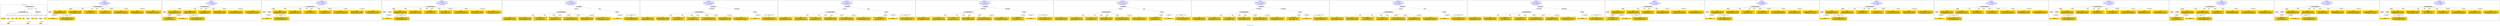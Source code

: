digraph n0 {
fontcolor="blue"
remincross="true"
label="s10-s-18-artworks.json"
subgraph cluster_0 {
label="1-correct model"
n2[style="filled",color="white",fillcolor="lightgray",label="CulturalHeritageObject1"];
n3[shape="plaintext",style="filled",fillcolor="gold",label="dateCreated"];
n4[style="filled",color="white",fillcolor="lightgray",label="Person1"];
n5[shape="plaintext",style="filled",fillcolor="gold",label="values"];
n6[shape="plaintext",style="filled",fillcolor="gold",label="values"];
n7[shape="plaintext",style="filled",fillcolor="gold",label="values"];
n8[shape="plaintext",style="filled",fillcolor="gold",label="values"];
n9[style="filled",color="white",fillcolor="lightgray",label="Concept1"];
n10[shape="plaintext",style="filled",fillcolor="gold",label="values"];
n11[shape="plaintext",style="filled",fillcolor="gold",label="values"];
n12[style="filled",color="white",fillcolor="lightgray",label="Concept2"];
n13[shape="plaintext",style="filled",fillcolor="gold",label="values"];
n14[style="filled",color="white",fillcolor="lightgray",label="EuropeanaAggregation1"];
n15[style="filled",color="white",fillcolor="lightgray",label="WebResource1"];
n16[shape="plaintext",style="filled",fillcolor="gold",label="values"];
n17[shape="plaintext",style="filled",fillcolor="gold",label="values"];
n18[shape="plaintext",style="filled",fillcolor="gold",label="values"];
}
subgraph cluster_1 {
label="candidate 0\nlink coherence:1.0\nnode coherence:1.0\nconfidence:0.44684972103878473\nmapping score:0.6119128699758912\ncost:9.99999\n-precision:0.4-recall:0.25"
n20[style="filled",color="white",fillcolor="lightgray",label="CulturalHeritageObject1"];
n21[style="filled",color="white",fillcolor="lightgray",label="Person1"];
n22[shape="plaintext",style="filled",fillcolor="gold",label="values\n[CulturalHeritageObject,title,0.444]\n[Person,nameOfThePerson,0.284]\n[CulturalHeritageObject,extent,0.219]\n[CulturalHeritageObject,provenance,0.052]"];
n23[shape="plaintext",style="filled",fillcolor="gold",label="values\n[CulturalHeritageObject,title,0.659]\n[CulturalHeritageObject,provenance,0.211]\n[CulturalHeritageObject,created,0.065]\n[Person,nameOfThePerson,0.065]"];
n24[shape="plaintext",style="filled",fillcolor="gold",label="dateCreated\n[CulturalHeritageObject,created,0.739]\n[Person,dateOfDeath,0.143]\n[Person,dateOfBirth,0.106]\n[CulturalHeritageObject,provenance,0.011]"];
n25[shape="plaintext",style="filled",fillcolor="gold",label="values\n[CulturalHeritageObject,medium,0.926]\n[Concept,prefLabel,0.074]\n[CulturalHeritageObject,title,0.0]\n[CulturalHeritageObject,provenance,0.0]"];
n26[shape="plaintext",style="filled",fillcolor="gold",label="values\n[Person,nameOfThePerson,1.0]"];
n27[shape="plaintext",style="filled",fillcolor="gold",label="values\n[CulturalHeritageObject,title,0.697]\n[CulturalHeritageObject,provenance,0.178]\n[Person,countryAssociatedWithThePerson,0.064]\n[Person,nameOfThePerson,0.061]"];
n28[shape="plaintext",style="filled",fillcolor="gold",label="values\n[CulturalHeritageObject,provenance,0.921]\n[CulturalHeritageObject,title,0.049]\n[Person,countryAssociatedWithThePerson,0.021]\n[CulturalHeritageObject,rightsHolder,0.009]"];
n29[shape="plaintext",style="filled",fillcolor="gold",label="values\n[Person,nameOfThePerson,0.571]\n[CulturalHeritageObject,provenance,0.225]\n[CulturalHeritageObject,extent,0.201]\n[CulturalHeritageObject,title,0.004]"];
n30[shape="plaintext",style="filled",fillcolor="gold",label="values\n[Person,nameOfThePerson,0.713]\n[CulturalHeritageObject,accessionNumber,0.181]\n[CulturalHeritageObject,provenance,0.101]\n[CulturalHeritageObject,title,0.006]"];
}
subgraph cluster_2 {
label="candidate 1\nlink coherence:1.0\nnode coherence:1.0\nconfidence:0.4382782574287857\nmapping score:0.6090557154392249\ncost:9.99999\n-precision:0.4-recall:0.25"
n32[style="filled",color="white",fillcolor="lightgray",label="CulturalHeritageObject1"];
n33[style="filled",color="white",fillcolor="lightgray",label="Person1"];
n34[shape="plaintext",style="filled",fillcolor="gold",label="values\n[Person,nameOfThePerson,0.571]\n[CulturalHeritageObject,provenance,0.225]\n[CulturalHeritageObject,extent,0.201]\n[CulturalHeritageObject,title,0.004]"];
n35[shape="plaintext",style="filled",fillcolor="gold",label="values\n[CulturalHeritageObject,title,0.444]\n[Person,nameOfThePerson,0.284]\n[CulturalHeritageObject,extent,0.219]\n[CulturalHeritageObject,provenance,0.052]"];
n36[shape="plaintext",style="filled",fillcolor="gold",label="dateCreated\n[CulturalHeritageObject,created,0.739]\n[Person,dateOfDeath,0.143]\n[Person,dateOfBirth,0.106]\n[CulturalHeritageObject,provenance,0.011]"];
n37[shape="plaintext",style="filled",fillcolor="gold",label="values\n[CulturalHeritageObject,medium,0.926]\n[Concept,prefLabel,0.074]\n[CulturalHeritageObject,title,0.0]\n[CulturalHeritageObject,provenance,0.0]"];
n38[shape="plaintext",style="filled",fillcolor="gold",label="values\n[CulturalHeritageObject,title,0.659]\n[CulturalHeritageObject,provenance,0.211]\n[CulturalHeritageObject,created,0.065]\n[Person,nameOfThePerson,0.065]"];
n39[shape="plaintext",style="filled",fillcolor="gold",label="values\n[Person,nameOfThePerson,1.0]"];
n40[shape="plaintext",style="filled",fillcolor="gold",label="values\n[CulturalHeritageObject,title,0.697]\n[CulturalHeritageObject,provenance,0.178]\n[Person,countryAssociatedWithThePerson,0.064]\n[Person,nameOfThePerson,0.061]"];
n41[shape="plaintext",style="filled",fillcolor="gold",label="values\n[CulturalHeritageObject,provenance,0.921]\n[CulturalHeritageObject,title,0.049]\n[Person,countryAssociatedWithThePerson,0.021]\n[CulturalHeritageObject,rightsHolder,0.009]"];
n42[shape="plaintext",style="filled",fillcolor="gold",label="values\n[Person,nameOfThePerson,0.713]\n[CulturalHeritageObject,accessionNumber,0.181]\n[CulturalHeritageObject,provenance,0.101]\n[CulturalHeritageObject,title,0.006]"];
}
subgraph cluster_3 {
label="candidate 10\nlink coherence:0.9090909090909091\nnode coherence:1.0\nconfidence:0.41937009224330996\nmapping score:0.6027529937107329\ncost:10.99999\n-precision:0.36-recall:0.25"
n44[style="filled",color="white",fillcolor="lightgray",label="CulturalHeritageObject1"];
n45[style="filled",color="white",fillcolor="lightgray",label="Person1"];
n46[style="filled",color="white",fillcolor="lightgray",label="Concept1"];
n47[shape="plaintext",style="filled",fillcolor="gold",label="values\n[Person,nameOfThePerson,0.571]\n[CulturalHeritageObject,provenance,0.225]\n[CulturalHeritageObject,extent,0.201]\n[CulturalHeritageObject,title,0.004]"];
n48[shape="plaintext",style="filled",fillcolor="gold",label="values\n[CulturalHeritageObject,title,0.444]\n[Person,nameOfThePerson,0.284]\n[CulturalHeritageObject,extent,0.219]\n[CulturalHeritageObject,provenance,0.052]"];
n49[shape="plaintext",style="filled",fillcolor="gold",label="dateCreated\n[CulturalHeritageObject,created,0.739]\n[Person,dateOfDeath,0.143]\n[Person,dateOfBirth,0.106]\n[CulturalHeritageObject,provenance,0.011]"];
n50[shape="plaintext",style="filled",fillcolor="gold",label="values\n[CulturalHeritageObject,medium,0.926]\n[Concept,prefLabel,0.074]\n[CulturalHeritageObject,title,0.0]\n[CulturalHeritageObject,provenance,0.0]"];
n51[shape="plaintext",style="filled",fillcolor="gold",label="values\n[Person,nameOfThePerson,1.0]"];
n52[shape="plaintext",style="filled",fillcolor="gold",label="values\n[CulturalHeritageObject,title,0.697]\n[CulturalHeritageObject,provenance,0.178]\n[Person,countryAssociatedWithThePerson,0.064]\n[Person,nameOfThePerson,0.061]"];
n53[shape="plaintext",style="filled",fillcolor="gold",label="values\n[CulturalHeritageObject,provenance,0.921]\n[CulturalHeritageObject,title,0.049]\n[Person,countryAssociatedWithThePerson,0.021]\n[CulturalHeritageObject,rightsHolder,0.009]"];
n54[shape="plaintext",style="filled",fillcolor="gold",label="values\n[CulturalHeritageObject,title,0.659]\n[CulturalHeritageObject,provenance,0.211]\n[CulturalHeritageObject,created,0.065]\n[Person,nameOfThePerson,0.065]"];
n55[shape="plaintext",style="filled",fillcolor="gold",label="values\n[Person,nameOfThePerson,0.713]\n[CulturalHeritageObject,accessionNumber,0.181]\n[CulturalHeritageObject,provenance,0.101]\n[CulturalHeritageObject,title,0.006]"];
}
subgraph cluster_4 {
label="candidate 11\nlink coherence:0.9090909090909091\nnode coherence:1.0\nconfidence:0.37246212904110354\nmapping score:0.5871170059766642\ncost:10.99999\n-precision:0.27-recall:0.19"
n57[style="filled",color="white",fillcolor="lightgray",label="CulturalHeritageObject1"];
n58[style="filled",color="white",fillcolor="lightgray",label="Person1"];
n59[style="filled",color="white",fillcolor="lightgray",label="Concept1"];
n60[shape="plaintext",style="filled",fillcolor="gold",label="values\n[Person,nameOfThePerson,0.571]\n[CulturalHeritageObject,provenance,0.225]\n[CulturalHeritageObject,extent,0.201]\n[CulturalHeritageObject,title,0.004]"];
n61[shape="plaintext",style="filled",fillcolor="gold",label="values\n[CulturalHeritageObject,title,0.444]\n[Person,nameOfThePerson,0.284]\n[CulturalHeritageObject,extent,0.219]\n[CulturalHeritageObject,provenance,0.052]"];
n62[shape="plaintext",style="filled",fillcolor="gold",label="dateCreated\n[CulturalHeritageObject,created,0.739]\n[Person,dateOfDeath,0.143]\n[Person,dateOfBirth,0.106]\n[CulturalHeritageObject,provenance,0.011]"];
n63[shape="plaintext",style="filled",fillcolor="gold",label="values\n[CulturalHeritageObject,medium,0.926]\n[Concept,prefLabel,0.074]\n[CulturalHeritageObject,title,0.0]\n[CulturalHeritageObject,provenance,0.0]"];
n64[shape="plaintext",style="filled",fillcolor="gold",label="values\n[Person,nameOfThePerson,1.0]"];
n65[shape="plaintext",style="filled",fillcolor="gold",label="values\n[CulturalHeritageObject,title,0.697]\n[CulturalHeritageObject,provenance,0.178]\n[Person,countryAssociatedWithThePerson,0.064]\n[Person,nameOfThePerson,0.061]"];
n66[shape="plaintext",style="filled",fillcolor="gold",label="values\n[CulturalHeritageObject,provenance,0.921]\n[CulturalHeritageObject,title,0.049]\n[Person,countryAssociatedWithThePerson,0.021]\n[CulturalHeritageObject,rightsHolder,0.009]"];
n67[shape="plaintext",style="filled",fillcolor="gold",label="values\n[CulturalHeritageObject,title,0.659]\n[CulturalHeritageObject,provenance,0.211]\n[CulturalHeritageObject,created,0.065]\n[Person,nameOfThePerson,0.065]"];
n68[shape="plaintext",style="filled",fillcolor="gold",label="values\n[Person,nameOfThePerson,0.713]\n[CulturalHeritageObject,accessionNumber,0.181]\n[CulturalHeritageObject,provenance,0.101]\n[CulturalHeritageObject,title,0.006]"];
}
subgraph cluster_5 {
label="candidate 12\nlink coherence:0.8181818181818182\nnode coherence:1.0\nconfidence:0.44684972103878473\nmapping score:0.6119128699758912\ncost:209.010002\n-precision:0.27-recall:0.19"
n70[style="filled",color="white",fillcolor="lightgray",label="ProvidedCHO1"];
n71[style="filled",color="white",fillcolor="lightgray",label="CulturalHeritageObject1"];
n72[style="filled",color="white",fillcolor="lightgray",label="Person1"];
n73[shape="plaintext",style="filled",fillcolor="gold",label="values\n[CulturalHeritageObject,title,0.444]\n[Person,nameOfThePerson,0.284]\n[CulturalHeritageObject,extent,0.219]\n[CulturalHeritageObject,provenance,0.052]"];
n74[shape="plaintext",style="filled",fillcolor="gold",label="values\n[CulturalHeritageObject,title,0.659]\n[CulturalHeritageObject,provenance,0.211]\n[CulturalHeritageObject,created,0.065]\n[Person,nameOfThePerson,0.065]"];
n75[shape="plaintext",style="filled",fillcolor="gold",label="dateCreated\n[CulturalHeritageObject,created,0.739]\n[Person,dateOfDeath,0.143]\n[Person,dateOfBirth,0.106]\n[CulturalHeritageObject,provenance,0.011]"];
n76[shape="plaintext",style="filled",fillcolor="gold",label="values\n[CulturalHeritageObject,medium,0.926]\n[Concept,prefLabel,0.074]\n[CulturalHeritageObject,title,0.0]\n[CulturalHeritageObject,provenance,0.0]"];
n77[shape="plaintext",style="filled",fillcolor="gold",label="values\n[Person,nameOfThePerson,1.0]"];
n78[shape="plaintext",style="filled",fillcolor="gold",label="values\n[CulturalHeritageObject,title,0.697]\n[CulturalHeritageObject,provenance,0.178]\n[Person,countryAssociatedWithThePerson,0.064]\n[Person,nameOfThePerson,0.061]"];
n79[shape="plaintext",style="filled",fillcolor="gold",label="values\n[CulturalHeritageObject,provenance,0.921]\n[CulturalHeritageObject,title,0.049]\n[Person,countryAssociatedWithThePerson,0.021]\n[CulturalHeritageObject,rightsHolder,0.009]"];
n80[shape="plaintext",style="filled",fillcolor="gold",label="values\n[Person,nameOfThePerson,0.571]\n[CulturalHeritageObject,provenance,0.225]\n[CulturalHeritageObject,extent,0.201]\n[CulturalHeritageObject,title,0.004]"];
n81[shape="plaintext",style="filled",fillcolor="gold",label="values\n[Person,nameOfThePerson,0.713]\n[CulturalHeritageObject,accessionNumber,0.181]\n[CulturalHeritageObject,provenance,0.101]\n[CulturalHeritageObject,title,0.006]"];
}
subgraph cluster_6 {
label="candidate 13\nlink coherence:0.8181818181818182\nnode coherence:1.0\nconfidence:0.44684972103878473\nmapping score:0.6119128699758912\ncost:209.020004\n-precision:0.27-recall:0.19"
n83[style="filled",color="white",fillcolor="lightgray",label="Organization1"];
n84[style="filled",color="white",fillcolor="lightgray",label="CulturalHeritageObject1"];
n85[style="filled",color="white",fillcolor="lightgray",label="Person1"];
n86[shape="plaintext",style="filled",fillcolor="gold",label="values\n[CulturalHeritageObject,title,0.444]\n[Person,nameOfThePerson,0.284]\n[CulturalHeritageObject,extent,0.219]\n[CulturalHeritageObject,provenance,0.052]"];
n87[shape="plaintext",style="filled",fillcolor="gold",label="values\n[CulturalHeritageObject,title,0.659]\n[CulturalHeritageObject,provenance,0.211]\n[CulturalHeritageObject,created,0.065]\n[Person,nameOfThePerson,0.065]"];
n88[shape="plaintext",style="filled",fillcolor="gold",label="dateCreated\n[CulturalHeritageObject,created,0.739]\n[Person,dateOfDeath,0.143]\n[Person,dateOfBirth,0.106]\n[CulturalHeritageObject,provenance,0.011]"];
n89[shape="plaintext",style="filled",fillcolor="gold",label="values\n[CulturalHeritageObject,medium,0.926]\n[Concept,prefLabel,0.074]\n[CulturalHeritageObject,title,0.0]\n[CulturalHeritageObject,provenance,0.0]"];
n90[shape="plaintext",style="filled",fillcolor="gold",label="values\n[Person,nameOfThePerson,1.0]"];
n91[shape="plaintext",style="filled",fillcolor="gold",label="values\n[CulturalHeritageObject,title,0.697]\n[CulturalHeritageObject,provenance,0.178]\n[Person,countryAssociatedWithThePerson,0.064]\n[Person,nameOfThePerson,0.061]"];
n92[shape="plaintext",style="filled",fillcolor="gold",label="values\n[CulturalHeritageObject,provenance,0.921]\n[CulturalHeritageObject,title,0.049]\n[Person,countryAssociatedWithThePerson,0.021]\n[CulturalHeritageObject,rightsHolder,0.009]"];
n93[shape="plaintext",style="filled",fillcolor="gold",label="values\n[Person,nameOfThePerson,0.571]\n[CulturalHeritageObject,provenance,0.225]\n[CulturalHeritageObject,extent,0.201]\n[CulturalHeritageObject,title,0.004]"];
n94[shape="plaintext",style="filled",fillcolor="gold",label="values\n[Person,nameOfThePerson,0.713]\n[CulturalHeritageObject,accessionNumber,0.181]\n[CulturalHeritageObject,provenance,0.101]\n[CulturalHeritageObject,title,0.006]"];
}
subgraph cluster_7 {
label="candidate 14\nlink coherence:0.8181818181818182\nnode coherence:1.0\nconfidence:0.4382782574287857\nmapping score:0.6090557154392249\ncost:209.010002\n-precision:0.27-recall:0.19"
n96[style="filled",color="white",fillcolor="lightgray",label="ProvidedCHO1"];
n97[style="filled",color="white",fillcolor="lightgray",label="CulturalHeritageObject1"];
n98[style="filled",color="white",fillcolor="lightgray",label="Person1"];
n99[shape="plaintext",style="filled",fillcolor="gold",label="values\n[Person,nameOfThePerson,0.571]\n[CulturalHeritageObject,provenance,0.225]\n[CulturalHeritageObject,extent,0.201]\n[CulturalHeritageObject,title,0.004]"];
n100[shape="plaintext",style="filled",fillcolor="gold",label="values\n[CulturalHeritageObject,title,0.444]\n[Person,nameOfThePerson,0.284]\n[CulturalHeritageObject,extent,0.219]\n[CulturalHeritageObject,provenance,0.052]"];
n101[shape="plaintext",style="filled",fillcolor="gold",label="dateCreated\n[CulturalHeritageObject,created,0.739]\n[Person,dateOfDeath,0.143]\n[Person,dateOfBirth,0.106]\n[CulturalHeritageObject,provenance,0.011]"];
n102[shape="plaintext",style="filled",fillcolor="gold",label="values\n[CulturalHeritageObject,medium,0.926]\n[Concept,prefLabel,0.074]\n[CulturalHeritageObject,title,0.0]\n[CulturalHeritageObject,provenance,0.0]"];
n103[shape="plaintext",style="filled",fillcolor="gold",label="values\n[CulturalHeritageObject,title,0.659]\n[CulturalHeritageObject,provenance,0.211]\n[CulturalHeritageObject,created,0.065]\n[Person,nameOfThePerson,0.065]"];
n104[shape="plaintext",style="filled",fillcolor="gold",label="values\n[Person,nameOfThePerson,1.0]"];
n105[shape="plaintext",style="filled",fillcolor="gold",label="values\n[CulturalHeritageObject,title,0.697]\n[CulturalHeritageObject,provenance,0.178]\n[Person,countryAssociatedWithThePerson,0.064]\n[Person,nameOfThePerson,0.061]"];
n106[shape="plaintext",style="filled",fillcolor="gold",label="values\n[CulturalHeritageObject,provenance,0.921]\n[CulturalHeritageObject,title,0.049]\n[Person,countryAssociatedWithThePerson,0.021]\n[CulturalHeritageObject,rightsHolder,0.009]"];
n107[shape="plaintext",style="filled",fillcolor="gold",label="values\n[Person,nameOfThePerson,0.713]\n[CulturalHeritageObject,accessionNumber,0.181]\n[CulturalHeritageObject,provenance,0.101]\n[CulturalHeritageObject,title,0.006]"];
}
subgraph cluster_8 {
label="candidate 15\nlink coherence:0.8181818181818182\nnode coherence:1.0\nconfidence:0.4382782574287857\nmapping score:0.6090557154392249\ncost:209.020004\n-precision:0.27-recall:0.19"
n109[style="filled",color="white",fillcolor="lightgray",label="Organization1"];
n110[style="filled",color="white",fillcolor="lightgray",label="CulturalHeritageObject1"];
n111[style="filled",color="white",fillcolor="lightgray",label="Person1"];
n112[shape="plaintext",style="filled",fillcolor="gold",label="values\n[Person,nameOfThePerson,0.571]\n[CulturalHeritageObject,provenance,0.225]\n[CulturalHeritageObject,extent,0.201]\n[CulturalHeritageObject,title,0.004]"];
n113[shape="plaintext",style="filled",fillcolor="gold",label="values\n[CulturalHeritageObject,title,0.444]\n[Person,nameOfThePerson,0.284]\n[CulturalHeritageObject,extent,0.219]\n[CulturalHeritageObject,provenance,0.052]"];
n114[shape="plaintext",style="filled",fillcolor="gold",label="dateCreated\n[CulturalHeritageObject,created,0.739]\n[Person,dateOfDeath,0.143]\n[Person,dateOfBirth,0.106]\n[CulturalHeritageObject,provenance,0.011]"];
n115[shape="plaintext",style="filled",fillcolor="gold",label="values\n[CulturalHeritageObject,medium,0.926]\n[Concept,prefLabel,0.074]\n[CulturalHeritageObject,title,0.0]\n[CulturalHeritageObject,provenance,0.0]"];
n116[shape="plaintext",style="filled",fillcolor="gold",label="values\n[CulturalHeritageObject,title,0.659]\n[CulturalHeritageObject,provenance,0.211]\n[CulturalHeritageObject,created,0.065]\n[Person,nameOfThePerson,0.065]"];
n117[shape="plaintext",style="filled",fillcolor="gold",label="values\n[Person,nameOfThePerson,1.0]"];
n118[shape="plaintext",style="filled",fillcolor="gold",label="values\n[CulturalHeritageObject,title,0.697]\n[CulturalHeritageObject,provenance,0.178]\n[Person,countryAssociatedWithThePerson,0.064]\n[Person,nameOfThePerson,0.061]"];
n119[shape="plaintext",style="filled",fillcolor="gold",label="values\n[CulturalHeritageObject,provenance,0.921]\n[CulturalHeritageObject,title,0.049]\n[Person,countryAssociatedWithThePerson,0.021]\n[CulturalHeritageObject,rightsHolder,0.009]"];
n120[shape="plaintext",style="filled",fillcolor="gold",label="values\n[Person,nameOfThePerson,0.713]\n[CulturalHeritageObject,accessionNumber,0.181]\n[CulturalHeritageObject,provenance,0.101]\n[CulturalHeritageObject,title,0.006]"];
}
subgraph cluster_9 {
label="candidate 16\nlink coherence:0.8181818181818182\nnode coherence:1.0\nconfidence:0.43417129025455153\nmapping score:0.6076867263811468\ncost:209.010002\n-precision:0.27-recall:0.19"
n122[style="filled",color="white",fillcolor="lightgray",label="ProvidedCHO1"];
n123[style="filled",color="white",fillcolor="lightgray",label="CulturalHeritageObject1"];
n124[style="filled",color="white",fillcolor="lightgray",label="Person1"];
n125[shape="plaintext",style="filled",fillcolor="gold",label="values\n[Person,nameOfThePerson,0.571]\n[CulturalHeritageObject,provenance,0.225]\n[CulturalHeritageObject,extent,0.201]\n[CulturalHeritageObject,title,0.004]"];
n126[shape="plaintext",style="filled",fillcolor="gold",label="values\n[CulturalHeritageObject,title,0.444]\n[Person,nameOfThePerson,0.284]\n[CulturalHeritageObject,extent,0.219]\n[CulturalHeritageObject,provenance,0.052]"];
n127[shape="plaintext",style="filled",fillcolor="gold",label="dateCreated\n[CulturalHeritageObject,created,0.739]\n[Person,dateOfDeath,0.143]\n[Person,dateOfBirth,0.106]\n[CulturalHeritageObject,provenance,0.011]"];
n128[shape="plaintext",style="filled",fillcolor="gold",label="values\n[CulturalHeritageObject,medium,0.926]\n[Concept,prefLabel,0.074]\n[CulturalHeritageObject,title,0.0]\n[CulturalHeritageObject,provenance,0.0]"];
n129[shape="plaintext",style="filled",fillcolor="gold",label="values\n[CulturalHeritageObject,title,0.659]\n[CulturalHeritageObject,provenance,0.211]\n[CulturalHeritageObject,created,0.065]\n[Person,nameOfThePerson,0.065]"];
n130[shape="plaintext",style="filled",fillcolor="gold",label="values\n[Person,nameOfThePerson,1.0]"];
n131[shape="plaintext",style="filled",fillcolor="gold",label="values\n[CulturalHeritageObject,title,0.697]\n[CulturalHeritageObject,provenance,0.178]\n[Person,countryAssociatedWithThePerson,0.064]\n[Person,nameOfThePerson,0.061]"];
n132[shape="plaintext",style="filled",fillcolor="gold",label="values\n[CulturalHeritageObject,provenance,0.921]\n[CulturalHeritageObject,title,0.049]\n[Person,countryAssociatedWithThePerson,0.021]\n[CulturalHeritageObject,rightsHolder,0.009]"];
n133[shape="plaintext",style="filled",fillcolor="gold",label="values\n[Person,nameOfThePerson,0.713]\n[CulturalHeritageObject,accessionNumber,0.181]\n[CulturalHeritageObject,provenance,0.101]\n[CulturalHeritageObject,title,0.006]"];
}
subgraph cluster_10 {
label="candidate 17\nlink coherence:0.8181818181818182\nnode coherence:1.0\nconfidence:0.43417129025455153\nmapping score:0.6076867263811468\ncost:209.020004\n-precision:0.27-recall:0.19"
n135[style="filled",color="white",fillcolor="lightgray",label="Organization1"];
n136[style="filled",color="white",fillcolor="lightgray",label="CulturalHeritageObject1"];
n137[style="filled",color="white",fillcolor="lightgray",label="Person1"];
n138[shape="plaintext",style="filled",fillcolor="gold",label="values\n[Person,nameOfThePerson,0.571]\n[CulturalHeritageObject,provenance,0.225]\n[CulturalHeritageObject,extent,0.201]\n[CulturalHeritageObject,title,0.004]"];
n139[shape="plaintext",style="filled",fillcolor="gold",label="values\n[CulturalHeritageObject,title,0.444]\n[Person,nameOfThePerson,0.284]\n[CulturalHeritageObject,extent,0.219]\n[CulturalHeritageObject,provenance,0.052]"];
n140[shape="plaintext",style="filled",fillcolor="gold",label="dateCreated\n[CulturalHeritageObject,created,0.739]\n[Person,dateOfDeath,0.143]\n[Person,dateOfBirth,0.106]\n[CulturalHeritageObject,provenance,0.011]"];
n141[shape="plaintext",style="filled",fillcolor="gold",label="values\n[CulturalHeritageObject,medium,0.926]\n[Concept,prefLabel,0.074]\n[CulturalHeritageObject,title,0.0]\n[CulturalHeritageObject,provenance,0.0]"];
n142[shape="plaintext",style="filled",fillcolor="gold",label="values\n[CulturalHeritageObject,title,0.659]\n[CulturalHeritageObject,provenance,0.211]\n[CulturalHeritageObject,created,0.065]\n[Person,nameOfThePerson,0.065]"];
n143[shape="plaintext",style="filled",fillcolor="gold",label="values\n[Person,nameOfThePerson,1.0]"];
n144[shape="plaintext",style="filled",fillcolor="gold",label="values\n[CulturalHeritageObject,title,0.697]\n[CulturalHeritageObject,provenance,0.178]\n[Person,countryAssociatedWithThePerson,0.064]\n[Person,nameOfThePerson,0.061]"];
n145[shape="plaintext",style="filled",fillcolor="gold",label="values\n[CulturalHeritageObject,provenance,0.921]\n[CulturalHeritageObject,title,0.049]\n[Person,countryAssociatedWithThePerson,0.021]\n[CulturalHeritageObject,rightsHolder,0.009]"];
n146[shape="plaintext",style="filled",fillcolor="gold",label="values\n[Person,nameOfThePerson,0.713]\n[CulturalHeritageObject,accessionNumber,0.181]\n[CulturalHeritageObject,provenance,0.101]\n[CulturalHeritageObject,title,0.006]"];
}
subgraph cluster_11 {
label="candidate 18\nlink coherence:0.8181818181818182\nnode coherence:1.0\nconfidence:0.4256094931923753\nmapping score:0.604832794027088\ncost:209.010002\n-precision:0.36-recall:0.25"
n148[style="filled",color="white",fillcolor="lightgray",label="ProvidedCHO1"];
n149[style="filled",color="white",fillcolor="lightgray",label="CulturalHeritageObject1"];
n150[style="filled",color="white",fillcolor="lightgray",label="Person1"];
n151[shape="plaintext",style="filled",fillcolor="gold",label="values\n[Person,nameOfThePerson,0.571]\n[CulturalHeritageObject,provenance,0.225]\n[CulturalHeritageObject,extent,0.201]\n[CulturalHeritageObject,title,0.004]"];
n152[shape="plaintext",style="filled",fillcolor="gold",label="values\n[CulturalHeritageObject,title,0.659]\n[CulturalHeritageObject,provenance,0.211]\n[CulturalHeritageObject,created,0.065]\n[Person,nameOfThePerson,0.065]"];
n153[shape="plaintext",style="filled",fillcolor="gold",label="dateCreated\n[CulturalHeritageObject,created,0.739]\n[Person,dateOfDeath,0.143]\n[Person,dateOfBirth,0.106]\n[CulturalHeritageObject,provenance,0.011]"];
n154[shape="plaintext",style="filled",fillcolor="gold",label="values\n[CulturalHeritageObject,medium,0.926]\n[Concept,prefLabel,0.074]\n[CulturalHeritageObject,title,0.0]\n[CulturalHeritageObject,provenance,0.0]"];
n155[shape="plaintext",style="filled",fillcolor="gold",label="values\n[Person,nameOfThePerson,1.0]"];
n156[shape="plaintext",style="filled",fillcolor="gold",label="values\n[CulturalHeritageObject,title,0.697]\n[CulturalHeritageObject,provenance,0.178]\n[Person,countryAssociatedWithThePerson,0.064]\n[Person,nameOfThePerson,0.061]"];
n157[shape="plaintext",style="filled",fillcolor="gold",label="values\n[CulturalHeritageObject,provenance,0.921]\n[CulturalHeritageObject,title,0.049]\n[Person,countryAssociatedWithThePerson,0.021]\n[CulturalHeritageObject,rightsHolder,0.009]"];
n158[shape="plaintext",style="filled",fillcolor="gold",label="values\n[CulturalHeritageObject,title,0.444]\n[Person,nameOfThePerson,0.284]\n[CulturalHeritageObject,extent,0.219]\n[CulturalHeritageObject,provenance,0.052]"];
n159[shape="plaintext",style="filled",fillcolor="gold",label="values\n[Person,nameOfThePerson,0.713]\n[CulturalHeritageObject,accessionNumber,0.181]\n[CulturalHeritageObject,provenance,0.101]\n[CulturalHeritageObject,title,0.006]"];
}
subgraph cluster_12 {
label="candidate 19\nlink coherence:0.8181818181818182\nnode coherence:1.0\nconfidence:0.4256094931923753\nmapping score:0.604832794027088\ncost:209.020004\n-precision:0.36-recall:0.25"
n161[style="filled",color="white",fillcolor="lightgray",label="Organization1"];
n162[style="filled",color="white",fillcolor="lightgray",label="CulturalHeritageObject1"];
n163[style="filled",color="white",fillcolor="lightgray",label="Person1"];
n164[shape="plaintext",style="filled",fillcolor="gold",label="values\n[Person,nameOfThePerson,0.571]\n[CulturalHeritageObject,provenance,0.225]\n[CulturalHeritageObject,extent,0.201]\n[CulturalHeritageObject,title,0.004]"];
n165[shape="plaintext",style="filled",fillcolor="gold",label="values\n[CulturalHeritageObject,title,0.659]\n[CulturalHeritageObject,provenance,0.211]\n[CulturalHeritageObject,created,0.065]\n[Person,nameOfThePerson,0.065]"];
n166[shape="plaintext",style="filled",fillcolor="gold",label="dateCreated\n[CulturalHeritageObject,created,0.739]\n[Person,dateOfDeath,0.143]\n[Person,dateOfBirth,0.106]\n[CulturalHeritageObject,provenance,0.011]"];
n167[shape="plaintext",style="filled",fillcolor="gold",label="values\n[CulturalHeritageObject,medium,0.926]\n[Concept,prefLabel,0.074]\n[CulturalHeritageObject,title,0.0]\n[CulturalHeritageObject,provenance,0.0]"];
n168[shape="plaintext",style="filled",fillcolor="gold",label="values\n[Person,nameOfThePerson,1.0]"];
n169[shape="plaintext",style="filled",fillcolor="gold",label="values\n[CulturalHeritageObject,title,0.697]\n[CulturalHeritageObject,provenance,0.178]\n[Person,countryAssociatedWithThePerson,0.064]\n[Person,nameOfThePerson,0.061]"];
n170[shape="plaintext",style="filled",fillcolor="gold",label="values\n[CulturalHeritageObject,provenance,0.921]\n[CulturalHeritageObject,title,0.049]\n[Person,countryAssociatedWithThePerson,0.021]\n[CulturalHeritageObject,rightsHolder,0.009]"];
n171[shape="plaintext",style="filled",fillcolor="gold",label="values\n[CulturalHeritageObject,title,0.444]\n[Person,nameOfThePerson,0.284]\n[CulturalHeritageObject,extent,0.219]\n[CulturalHeritageObject,provenance,0.052]"];
n172[shape="plaintext",style="filled",fillcolor="gold",label="values\n[Person,nameOfThePerson,0.713]\n[CulturalHeritageObject,accessionNumber,0.181]\n[CulturalHeritageObject,provenance,0.101]\n[CulturalHeritageObject,title,0.006]"];
}
subgraph cluster_13 {
label="candidate 2\nlink coherence:1.0\nnode coherence:1.0\nconfidence:0.43417129025455153\nmapping score:0.6076867263811468\ncost:9.99999\n-precision:0.4-recall:0.25"
n174[style="filled",color="white",fillcolor="lightgray",label="CulturalHeritageObject1"];
n175[style="filled",color="white",fillcolor="lightgray",label="Person1"];
n176[shape="plaintext",style="filled",fillcolor="gold",label="values\n[Person,nameOfThePerson,0.571]\n[CulturalHeritageObject,provenance,0.225]\n[CulturalHeritageObject,extent,0.201]\n[CulturalHeritageObject,title,0.004]"];
n177[shape="plaintext",style="filled",fillcolor="gold",label="values\n[CulturalHeritageObject,title,0.444]\n[Person,nameOfThePerson,0.284]\n[CulturalHeritageObject,extent,0.219]\n[CulturalHeritageObject,provenance,0.052]"];
n178[shape="plaintext",style="filled",fillcolor="gold",label="dateCreated\n[CulturalHeritageObject,created,0.739]\n[Person,dateOfDeath,0.143]\n[Person,dateOfBirth,0.106]\n[CulturalHeritageObject,provenance,0.011]"];
n179[shape="plaintext",style="filled",fillcolor="gold",label="values\n[CulturalHeritageObject,medium,0.926]\n[Concept,prefLabel,0.074]\n[CulturalHeritageObject,title,0.0]\n[CulturalHeritageObject,provenance,0.0]"];
n180[shape="plaintext",style="filled",fillcolor="gold",label="values\n[CulturalHeritageObject,title,0.659]\n[CulturalHeritageObject,provenance,0.211]\n[CulturalHeritageObject,created,0.065]\n[Person,nameOfThePerson,0.065]"];
n181[shape="plaintext",style="filled",fillcolor="gold",label="values\n[Person,nameOfThePerson,1.0]"];
n182[shape="plaintext",style="filled",fillcolor="gold",label="values\n[CulturalHeritageObject,title,0.697]\n[CulturalHeritageObject,provenance,0.178]\n[Person,countryAssociatedWithThePerson,0.064]\n[Person,nameOfThePerson,0.061]"];
n183[shape="plaintext",style="filled",fillcolor="gold",label="values\n[CulturalHeritageObject,provenance,0.921]\n[CulturalHeritageObject,title,0.049]\n[Person,countryAssociatedWithThePerson,0.021]\n[CulturalHeritageObject,rightsHolder,0.009]"];
n184[shape="plaintext",style="filled",fillcolor="gold",label="values\n[Person,nameOfThePerson,0.713]\n[CulturalHeritageObject,accessionNumber,0.181]\n[CulturalHeritageObject,provenance,0.101]\n[CulturalHeritageObject,title,0.006]"];
}
subgraph cluster_14 {
label="candidate 3\nlink coherence:1.0\nnode coherence:1.0\nconfidence:0.4256094931923753\nmapping score:0.604832794027088\ncost:9.99999\n-precision:0.5-recall:0.31"
n186[style="filled",color="white",fillcolor="lightgray",label="CulturalHeritageObject1"];
n187[style="filled",color="white",fillcolor="lightgray",label="Person1"];
n188[shape="plaintext",style="filled",fillcolor="gold",label="values\n[Person,nameOfThePerson,0.571]\n[CulturalHeritageObject,provenance,0.225]\n[CulturalHeritageObject,extent,0.201]\n[CulturalHeritageObject,title,0.004]"];
n189[shape="plaintext",style="filled",fillcolor="gold",label="values\n[CulturalHeritageObject,title,0.659]\n[CulturalHeritageObject,provenance,0.211]\n[CulturalHeritageObject,created,0.065]\n[Person,nameOfThePerson,0.065]"];
n190[shape="plaintext",style="filled",fillcolor="gold",label="dateCreated\n[CulturalHeritageObject,created,0.739]\n[Person,dateOfDeath,0.143]\n[Person,dateOfBirth,0.106]\n[CulturalHeritageObject,provenance,0.011]"];
n191[shape="plaintext",style="filled",fillcolor="gold",label="values\n[CulturalHeritageObject,medium,0.926]\n[Concept,prefLabel,0.074]\n[CulturalHeritageObject,title,0.0]\n[CulturalHeritageObject,provenance,0.0]"];
n192[shape="plaintext",style="filled",fillcolor="gold",label="values\n[Person,nameOfThePerson,1.0]"];
n193[shape="plaintext",style="filled",fillcolor="gold",label="values\n[CulturalHeritageObject,title,0.697]\n[CulturalHeritageObject,provenance,0.178]\n[Person,countryAssociatedWithThePerson,0.064]\n[Person,nameOfThePerson,0.061]"];
n194[shape="plaintext",style="filled",fillcolor="gold",label="values\n[CulturalHeritageObject,provenance,0.921]\n[CulturalHeritageObject,title,0.049]\n[Person,countryAssociatedWithThePerson,0.021]\n[CulturalHeritageObject,rightsHolder,0.009]"];
n195[shape="plaintext",style="filled",fillcolor="gold",label="values\n[CulturalHeritageObject,title,0.444]\n[Person,nameOfThePerson,0.284]\n[CulturalHeritageObject,extent,0.219]\n[CulturalHeritageObject,provenance,0.052]"];
n196[shape="plaintext",style="filled",fillcolor="gold",label="values\n[Person,nameOfThePerson,0.713]\n[CulturalHeritageObject,accessionNumber,0.181]\n[CulturalHeritageObject,provenance,0.101]\n[CulturalHeritageObject,title,0.006]"];
}
subgraph cluster_15 {
label="candidate 4\nlink coherence:1.0\nnode coherence:1.0\nconfidence:0.41937009224330996\nmapping score:0.6027529937107329\ncost:9.99999\n-precision:0.4-recall:0.25"
n198[style="filled",color="white",fillcolor="lightgray",label="CulturalHeritageObject1"];
n199[style="filled",color="white",fillcolor="lightgray",label="Person1"];
n200[shape="plaintext",style="filled",fillcolor="gold",label="values\n[Person,nameOfThePerson,0.571]\n[CulturalHeritageObject,provenance,0.225]\n[CulturalHeritageObject,extent,0.201]\n[CulturalHeritageObject,title,0.004]"];
n201[shape="plaintext",style="filled",fillcolor="gold",label="values\n[CulturalHeritageObject,title,0.444]\n[Person,nameOfThePerson,0.284]\n[CulturalHeritageObject,extent,0.219]\n[CulturalHeritageObject,provenance,0.052]"];
n202[shape="plaintext",style="filled",fillcolor="gold",label="dateCreated\n[CulturalHeritageObject,created,0.739]\n[Person,dateOfDeath,0.143]\n[Person,dateOfBirth,0.106]\n[CulturalHeritageObject,provenance,0.011]"];
n203[shape="plaintext",style="filled",fillcolor="gold",label="values\n[CulturalHeritageObject,medium,0.926]\n[Concept,prefLabel,0.074]\n[CulturalHeritageObject,title,0.0]\n[CulturalHeritageObject,provenance,0.0]"];
n204[shape="plaintext",style="filled",fillcolor="gold",label="values\n[Person,nameOfThePerson,1.0]"];
n205[shape="plaintext",style="filled",fillcolor="gold",label="values\n[CulturalHeritageObject,title,0.697]\n[CulturalHeritageObject,provenance,0.178]\n[Person,countryAssociatedWithThePerson,0.064]\n[Person,nameOfThePerson,0.061]"];
n206[shape="plaintext",style="filled",fillcolor="gold",label="values\n[CulturalHeritageObject,provenance,0.921]\n[CulturalHeritageObject,title,0.049]\n[Person,countryAssociatedWithThePerson,0.021]\n[CulturalHeritageObject,rightsHolder,0.009]"];
n207[shape="plaintext",style="filled",fillcolor="gold",label="values\n[CulturalHeritageObject,title,0.659]\n[CulturalHeritageObject,provenance,0.211]\n[CulturalHeritageObject,created,0.065]\n[Person,nameOfThePerson,0.065]"];
n208[shape="plaintext",style="filled",fillcolor="gold",label="values\n[Person,nameOfThePerson,0.713]\n[CulturalHeritageObject,accessionNumber,0.181]\n[CulturalHeritageObject,provenance,0.101]\n[CulturalHeritageObject,title,0.006]"];
}
subgraph cluster_16 {
label="candidate 5\nlink coherence:1.0\nnode coherence:1.0\nconfidence:0.37246212904110354\nmapping score:0.5871170059766642\ncost:9.99999\n-precision:0.3-recall:0.19"
n210[style="filled",color="white",fillcolor="lightgray",label="CulturalHeritageObject1"];
n211[style="filled",color="white",fillcolor="lightgray",label="Person1"];
n212[shape="plaintext",style="filled",fillcolor="gold",label="values\n[Person,nameOfThePerson,0.571]\n[CulturalHeritageObject,provenance,0.225]\n[CulturalHeritageObject,extent,0.201]\n[CulturalHeritageObject,title,0.004]"];
n213[shape="plaintext",style="filled",fillcolor="gold",label="values\n[CulturalHeritageObject,title,0.444]\n[Person,nameOfThePerson,0.284]\n[CulturalHeritageObject,extent,0.219]\n[CulturalHeritageObject,provenance,0.052]"];
n214[shape="plaintext",style="filled",fillcolor="gold",label="dateCreated\n[CulturalHeritageObject,created,0.739]\n[Person,dateOfDeath,0.143]\n[Person,dateOfBirth,0.106]\n[CulturalHeritageObject,provenance,0.011]"];
n215[shape="plaintext",style="filled",fillcolor="gold",label="values\n[CulturalHeritageObject,medium,0.926]\n[Concept,prefLabel,0.074]\n[CulturalHeritageObject,title,0.0]\n[CulturalHeritageObject,provenance,0.0]"];
n216[shape="plaintext",style="filled",fillcolor="gold",label="values\n[Person,nameOfThePerson,1.0]"];
n217[shape="plaintext",style="filled",fillcolor="gold",label="values\n[CulturalHeritageObject,title,0.697]\n[CulturalHeritageObject,provenance,0.178]\n[Person,countryAssociatedWithThePerson,0.064]\n[Person,nameOfThePerson,0.061]"];
n218[shape="plaintext",style="filled",fillcolor="gold",label="values\n[CulturalHeritageObject,provenance,0.921]\n[CulturalHeritageObject,title,0.049]\n[Person,countryAssociatedWithThePerson,0.021]\n[CulturalHeritageObject,rightsHolder,0.009]"];
n219[shape="plaintext",style="filled",fillcolor="gold",label="values\n[CulturalHeritageObject,title,0.659]\n[CulturalHeritageObject,provenance,0.211]\n[CulturalHeritageObject,created,0.065]\n[Person,nameOfThePerson,0.065]"];
n220[shape="plaintext",style="filled",fillcolor="gold",label="values\n[Person,nameOfThePerson,0.713]\n[CulturalHeritageObject,accessionNumber,0.181]\n[CulturalHeritageObject,provenance,0.101]\n[CulturalHeritageObject,title,0.006]"];
}
subgraph cluster_17 {
label="candidate 6\nlink coherence:0.9090909090909091\nnode coherence:1.0\nconfidence:0.44684972103878473\nmapping score:0.6119128699758912\ncost:10.99999\n-precision:0.36-recall:0.25"
n222[style="filled",color="white",fillcolor="lightgray",label="CulturalHeritageObject1"];
n223[style="filled",color="white",fillcolor="lightgray",label="Person1"];
n224[style="filled",color="white",fillcolor="lightgray",label="Concept1"];
n225[shape="plaintext",style="filled",fillcolor="gold",label="values\n[CulturalHeritageObject,title,0.444]\n[Person,nameOfThePerson,0.284]\n[CulturalHeritageObject,extent,0.219]\n[CulturalHeritageObject,provenance,0.052]"];
n226[shape="plaintext",style="filled",fillcolor="gold",label="values\n[CulturalHeritageObject,title,0.659]\n[CulturalHeritageObject,provenance,0.211]\n[CulturalHeritageObject,created,0.065]\n[Person,nameOfThePerson,0.065]"];
n227[shape="plaintext",style="filled",fillcolor="gold",label="dateCreated\n[CulturalHeritageObject,created,0.739]\n[Person,dateOfDeath,0.143]\n[Person,dateOfBirth,0.106]\n[CulturalHeritageObject,provenance,0.011]"];
n228[shape="plaintext",style="filled",fillcolor="gold",label="values\n[CulturalHeritageObject,medium,0.926]\n[Concept,prefLabel,0.074]\n[CulturalHeritageObject,title,0.0]\n[CulturalHeritageObject,provenance,0.0]"];
n229[shape="plaintext",style="filled",fillcolor="gold",label="values\n[Person,nameOfThePerson,1.0]"];
n230[shape="plaintext",style="filled",fillcolor="gold",label="values\n[CulturalHeritageObject,title,0.697]\n[CulturalHeritageObject,provenance,0.178]\n[Person,countryAssociatedWithThePerson,0.064]\n[Person,nameOfThePerson,0.061]"];
n231[shape="plaintext",style="filled",fillcolor="gold",label="values\n[CulturalHeritageObject,provenance,0.921]\n[CulturalHeritageObject,title,0.049]\n[Person,countryAssociatedWithThePerson,0.021]\n[CulturalHeritageObject,rightsHolder,0.009]"];
n232[shape="plaintext",style="filled",fillcolor="gold",label="values\n[Person,nameOfThePerson,0.571]\n[CulturalHeritageObject,provenance,0.225]\n[CulturalHeritageObject,extent,0.201]\n[CulturalHeritageObject,title,0.004]"];
n233[shape="plaintext",style="filled",fillcolor="gold",label="values\n[Person,nameOfThePerson,0.713]\n[CulturalHeritageObject,accessionNumber,0.181]\n[CulturalHeritageObject,provenance,0.101]\n[CulturalHeritageObject,title,0.006]"];
}
subgraph cluster_18 {
label="candidate 7\nlink coherence:0.9090909090909091\nnode coherence:1.0\nconfidence:0.4382782574287857\nmapping score:0.6090557154392249\ncost:10.99999\n-precision:0.36-recall:0.25"
n235[style="filled",color="white",fillcolor="lightgray",label="CulturalHeritageObject1"];
n236[style="filled",color="white",fillcolor="lightgray",label="Person1"];
n237[style="filled",color="white",fillcolor="lightgray",label="Concept1"];
n238[shape="plaintext",style="filled",fillcolor="gold",label="values\n[Person,nameOfThePerson,0.571]\n[CulturalHeritageObject,provenance,0.225]\n[CulturalHeritageObject,extent,0.201]\n[CulturalHeritageObject,title,0.004]"];
n239[shape="plaintext",style="filled",fillcolor="gold",label="values\n[CulturalHeritageObject,title,0.444]\n[Person,nameOfThePerson,0.284]\n[CulturalHeritageObject,extent,0.219]\n[CulturalHeritageObject,provenance,0.052]"];
n240[shape="plaintext",style="filled",fillcolor="gold",label="dateCreated\n[CulturalHeritageObject,created,0.739]\n[Person,dateOfDeath,0.143]\n[Person,dateOfBirth,0.106]\n[CulturalHeritageObject,provenance,0.011]"];
n241[shape="plaintext",style="filled",fillcolor="gold",label="values\n[CulturalHeritageObject,medium,0.926]\n[Concept,prefLabel,0.074]\n[CulturalHeritageObject,title,0.0]\n[CulturalHeritageObject,provenance,0.0]"];
n242[shape="plaintext",style="filled",fillcolor="gold",label="values\n[CulturalHeritageObject,title,0.659]\n[CulturalHeritageObject,provenance,0.211]\n[CulturalHeritageObject,created,0.065]\n[Person,nameOfThePerson,0.065]"];
n243[shape="plaintext",style="filled",fillcolor="gold",label="values\n[Person,nameOfThePerson,1.0]"];
n244[shape="plaintext",style="filled",fillcolor="gold",label="values\n[CulturalHeritageObject,title,0.697]\n[CulturalHeritageObject,provenance,0.178]\n[Person,countryAssociatedWithThePerson,0.064]\n[Person,nameOfThePerson,0.061]"];
n245[shape="plaintext",style="filled",fillcolor="gold",label="values\n[CulturalHeritageObject,provenance,0.921]\n[CulturalHeritageObject,title,0.049]\n[Person,countryAssociatedWithThePerson,0.021]\n[CulturalHeritageObject,rightsHolder,0.009]"];
n246[shape="plaintext",style="filled",fillcolor="gold",label="values\n[Person,nameOfThePerson,0.713]\n[CulturalHeritageObject,accessionNumber,0.181]\n[CulturalHeritageObject,provenance,0.101]\n[CulturalHeritageObject,title,0.006]"];
}
subgraph cluster_19 {
label="candidate 8\nlink coherence:0.9090909090909091\nnode coherence:1.0\nconfidence:0.43417129025455153\nmapping score:0.6076867263811468\ncost:10.99999\n-precision:0.36-recall:0.25"
n248[style="filled",color="white",fillcolor="lightgray",label="CulturalHeritageObject1"];
n249[style="filled",color="white",fillcolor="lightgray",label="Person1"];
n250[style="filled",color="white",fillcolor="lightgray",label="Concept1"];
n251[shape="plaintext",style="filled",fillcolor="gold",label="values\n[Person,nameOfThePerson,0.571]\n[CulturalHeritageObject,provenance,0.225]\n[CulturalHeritageObject,extent,0.201]\n[CulturalHeritageObject,title,0.004]"];
n252[shape="plaintext",style="filled",fillcolor="gold",label="values\n[CulturalHeritageObject,title,0.444]\n[Person,nameOfThePerson,0.284]\n[CulturalHeritageObject,extent,0.219]\n[CulturalHeritageObject,provenance,0.052]"];
n253[shape="plaintext",style="filled",fillcolor="gold",label="dateCreated\n[CulturalHeritageObject,created,0.739]\n[Person,dateOfDeath,0.143]\n[Person,dateOfBirth,0.106]\n[CulturalHeritageObject,provenance,0.011]"];
n254[shape="plaintext",style="filled",fillcolor="gold",label="values\n[CulturalHeritageObject,medium,0.926]\n[Concept,prefLabel,0.074]\n[CulturalHeritageObject,title,0.0]\n[CulturalHeritageObject,provenance,0.0]"];
n255[shape="plaintext",style="filled",fillcolor="gold",label="values\n[CulturalHeritageObject,title,0.659]\n[CulturalHeritageObject,provenance,0.211]\n[CulturalHeritageObject,created,0.065]\n[Person,nameOfThePerson,0.065]"];
n256[shape="plaintext",style="filled",fillcolor="gold",label="values\n[Person,nameOfThePerson,1.0]"];
n257[shape="plaintext",style="filled",fillcolor="gold",label="values\n[CulturalHeritageObject,title,0.697]\n[CulturalHeritageObject,provenance,0.178]\n[Person,countryAssociatedWithThePerson,0.064]\n[Person,nameOfThePerson,0.061]"];
n258[shape="plaintext",style="filled",fillcolor="gold",label="values\n[CulturalHeritageObject,provenance,0.921]\n[CulturalHeritageObject,title,0.049]\n[Person,countryAssociatedWithThePerson,0.021]\n[CulturalHeritageObject,rightsHolder,0.009]"];
n259[shape="plaintext",style="filled",fillcolor="gold",label="values\n[Person,nameOfThePerson,0.713]\n[CulturalHeritageObject,accessionNumber,0.181]\n[CulturalHeritageObject,provenance,0.101]\n[CulturalHeritageObject,title,0.006]"];
}
subgraph cluster_20 {
label="candidate 9\nlink coherence:0.9090909090909091\nnode coherence:1.0\nconfidence:0.4256094931923753\nmapping score:0.604832794027088\ncost:10.99999\n-precision:0.45-recall:0.31"
n261[style="filled",color="white",fillcolor="lightgray",label="CulturalHeritageObject1"];
n262[style="filled",color="white",fillcolor="lightgray",label="Person1"];
n263[style="filled",color="white",fillcolor="lightgray",label="Concept1"];
n264[shape="plaintext",style="filled",fillcolor="gold",label="values\n[Person,nameOfThePerson,0.571]\n[CulturalHeritageObject,provenance,0.225]\n[CulturalHeritageObject,extent,0.201]\n[CulturalHeritageObject,title,0.004]"];
n265[shape="plaintext",style="filled",fillcolor="gold",label="values\n[CulturalHeritageObject,title,0.659]\n[CulturalHeritageObject,provenance,0.211]\n[CulturalHeritageObject,created,0.065]\n[Person,nameOfThePerson,0.065]"];
n266[shape="plaintext",style="filled",fillcolor="gold",label="dateCreated\n[CulturalHeritageObject,created,0.739]\n[Person,dateOfDeath,0.143]\n[Person,dateOfBirth,0.106]\n[CulturalHeritageObject,provenance,0.011]"];
n267[shape="plaintext",style="filled",fillcolor="gold",label="values\n[CulturalHeritageObject,medium,0.926]\n[Concept,prefLabel,0.074]\n[CulturalHeritageObject,title,0.0]\n[CulturalHeritageObject,provenance,0.0]"];
n268[shape="plaintext",style="filled",fillcolor="gold",label="values\n[Person,nameOfThePerson,1.0]"];
n269[shape="plaintext",style="filled",fillcolor="gold",label="values\n[CulturalHeritageObject,title,0.697]\n[CulturalHeritageObject,provenance,0.178]\n[Person,countryAssociatedWithThePerson,0.064]\n[Person,nameOfThePerson,0.061]"];
n270[shape="plaintext",style="filled",fillcolor="gold",label="values\n[CulturalHeritageObject,provenance,0.921]\n[CulturalHeritageObject,title,0.049]\n[Person,countryAssociatedWithThePerson,0.021]\n[CulturalHeritageObject,rightsHolder,0.009]"];
n271[shape="plaintext",style="filled",fillcolor="gold",label="values\n[CulturalHeritageObject,title,0.444]\n[Person,nameOfThePerson,0.284]\n[CulturalHeritageObject,extent,0.219]\n[CulturalHeritageObject,provenance,0.052]"];
n272[shape="plaintext",style="filled",fillcolor="gold",label="values\n[Person,nameOfThePerson,0.713]\n[CulturalHeritageObject,accessionNumber,0.181]\n[CulturalHeritageObject,provenance,0.101]\n[CulturalHeritageObject,title,0.006]"];
}
n2 -> n3[color="brown",fontcolor="black",label="created"]
n2 -> n4[color="brown",fontcolor="black",label="creator"]
n2 -> n5[color="brown",fontcolor="black",label="description"]
n2 -> n6[color="brown",fontcolor="black",label="extent"]
n2 -> n7[color="brown",fontcolor="black",label="medium"]
n2 -> n8[color="brown",fontcolor="black",label="provenance"]
n2 -> n9[color="brown",fontcolor="black",label="subject"]
n2 -> n10[color="brown",fontcolor="black",label="title"]
n2 -> n11[color="brown",fontcolor="black",label="accessionNumber"]
n2 -> n12[color="brown",fontcolor="black",label="hasType"]
n4 -> n13[color="brown",fontcolor="black",label="nameOfThePerson"]
n14 -> n2[color="brown",fontcolor="black",label="aggregatedCHO"]
n14 -> n15[color="brown",fontcolor="black",label="hasView"]
n15 -> n16[color="brown",fontcolor="black",label="classLink"]
n9 -> n17[color="brown",fontcolor="black",label="prefLabel"]
n12 -> n18[color="brown",fontcolor="black",label="prefLabel"]
n20 -> n21[color="brown",fontcolor="black",label="creator\nw=0.99999"]
n20 -> n22[color="brown",fontcolor="black",label="extent\nw=1.0"]
n20 -> n23[color="brown",fontcolor="black",label="title\nw=1.0"]
n20 -> n24[color="brown",fontcolor="black",label="created\nw=1.0"]
n20 -> n25[color="brown",fontcolor="black",label="medium\nw=1.0"]
n21 -> n26[color="brown",fontcolor="black",label="nameOfThePerson\nw=1.0"]
n21 -> n27[color="brown",fontcolor="black",label="countryAssociatedWithThePerson\nw=1.0"]
n20 -> n28[color="brown",fontcolor="black",label="rightsHolder\nw=1.0"]
n20 -> n29[color="brown",fontcolor="black",label="provenance\nw=1.0"]
n20 -> n30[color="brown",fontcolor="black",label="accessionNumber\nw=1.0"]
n32 -> n33[color="brown",fontcolor="black",label="creator\nw=0.99999"]
n32 -> n34[color="brown",fontcolor="black",label="extent\nw=1.0"]
n32 -> n35[color="brown",fontcolor="black",label="title\nw=1.0"]
n33 -> n36[color="brown",fontcolor="black",label="dateOfDeath\nw=1.0"]
n32 -> n37[color="brown",fontcolor="black",label="medium\nw=1.0"]
n32 -> n38[color="brown",fontcolor="black",label="created\nw=1.0"]
n33 -> n39[color="brown",fontcolor="black",label="nameOfThePerson\nw=1.0"]
n33 -> n40[color="brown",fontcolor="black",label="countryAssociatedWithThePerson\nw=1.0"]
n32 -> n41[color="brown",fontcolor="black",label="provenance\nw=1.0"]
n32 -> n42[color="brown",fontcolor="black",label="accessionNumber\nw=1.0"]
n44 -> n45[color="brown",fontcolor="black",label="creator\nw=0.99999"]
n44 -> n46[color="brown",fontcolor="black",label="hasType\nw=1.0"]
n44 -> n47[color="brown",fontcolor="black",label="extent\nw=1.0"]
n44 -> n48[color="brown",fontcolor="black",label="title\nw=1.0"]
n44 -> n49[color="brown",fontcolor="black",label="created\nw=1.0"]
n44 -> n50[color="brown",fontcolor="black",label="medium\nw=1.0"]
n45 -> n51[color="brown",fontcolor="black",label="nameOfThePerson\nw=1.0"]
n45 -> n52[color="brown",fontcolor="black",label="countryAssociatedWithThePerson\nw=1.0"]
n44 -> n53[color="brown",fontcolor="black",label="rightsHolder\nw=1.0"]
n44 -> n54[color="brown",fontcolor="black",label="provenance\nw=1.0"]
n44 -> n55[color="brown",fontcolor="black",label="accessionNumber\nw=1.0"]
n57 -> n58[color="brown",fontcolor="black",label="creator\nw=0.99999"]
n57 -> n59[color="brown",fontcolor="black",label="hasType\nw=1.0"]
n57 -> n60[color="brown",fontcolor="black",label="title\nw=1.0"]
n57 -> n61[color="brown",fontcolor="black",label="extent\nw=1.0"]
n57 -> n62[color="brown",fontcolor="black",label="created\nw=1.0"]
n57 -> n63[color="brown",fontcolor="black",label="medium\nw=1.0"]
n58 -> n64[color="brown",fontcolor="black",label="nameOfThePerson\nw=1.0"]
n58 -> n65[color="brown",fontcolor="black",label="countryAssociatedWithThePerson\nw=1.0"]
n57 -> n66[color="brown",fontcolor="black",label="rightsHolder\nw=1.0"]
n57 -> n67[color="brown",fontcolor="black",label="provenance\nw=1.0"]
n57 -> n68[color="brown",fontcolor="black",label="accessionNumber\nw=1.0"]
n70 -> n71[color="brown",fontcolor="black",label="hasType\nw=100.010002"]
n70 -> n72[color="brown",fontcolor="black",label="sitter\nw=100.0"]
n71 -> n73[color="brown",fontcolor="black",label="extent\nw=1.0"]
n71 -> n74[color="brown",fontcolor="black",label="title\nw=1.0"]
n71 -> n75[color="brown",fontcolor="black",label="created\nw=1.0"]
n71 -> n76[color="brown",fontcolor="black",label="medium\nw=1.0"]
n72 -> n77[color="brown",fontcolor="black",label="nameOfThePerson\nw=1.0"]
n72 -> n78[color="brown",fontcolor="black",label="countryAssociatedWithThePerson\nw=1.0"]
n71 -> n79[color="brown",fontcolor="black",label="rightsHolder\nw=1.0"]
n71 -> n80[color="brown",fontcolor="black",label="provenance\nw=1.0"]
n71 -> n81[color="brown",fontcolor="black",label="accessionNumber\nw=1.0"]
n83 -> n84[color="brown",fontcolor="black",label="semanticRelation\nw=100.010002"]
n83 -> n85[color="brown",fontcolor="black",label="semanticRelation\nw=100.010002"]
n84 -> n86[color="brown",fontcolor="black",label="extent\nw=1.0"]
n84 -> n87[color="brown",fontcolor="black",label="title\nw=1.0"]
n84 -> n88[color="brown",fontcolor="black",label="created\nw=1.0"]
n84 -> n89[color="brown",fontcolor="black",label="medium\nw=1.0"]
n85 -> n90[color="brown",fontcolor="black",label="nameOfThePerson\nw=1.0"]
n85 -> n91[color="brown",fontcolor="black",label="countryAssociatedWithThePerson\nw=1.0"]
n84 -> n92[color="brown",fontcolor="black",label="rightsHolder\nw=1.0"]
n84 -> n93[color="brown",fontcolor="black",label="provenance\nw=1.0"]
n84 -> n94[color="brown",fontcolor="black",label="accessionNumber\nw=1.0"]
n96 -> n97[color="brown",fontcolor="black",label="hasType\nw=100.010002"]
n96 -> n98[color="brown",fontcolor="black",label="sitter\nw=100.0"]
n97 -> n99[color="brown",fontcolor="black",label="extent\nw=1.0"]
n97 -> n100[color="brown",fontcolor="black",label="title\nw=1.0"]
n98 -> n101[color="brown",fontcolor="black",label="dateOfDeath\nw=1.0"]
n97 -> n102[color="brown",fontcolor="black",label="medium\nw=1.0"]
n97 -> n103[color="brown",fontcolor="black",label="created\nw=1.0"]
n98 -> n104[color="brown",fontcolor="black",label="nameOfThePerson\nw=1.0"]
n98 -> n105[color="brown",fontcolor="black",label="countryAssociatedWithThePerson\nw=1.0"]
n97 -> n106[color="brown",fontcolor="black",label="provenance\nw=1.0"]
n97 -> n107[color="brown",fontcolor="black",label="accessionNumber\nw=1.0"]
n109 -> n110[color="brown",fontcolor="black",label="semanticRelation\nw=100.010002"]
n109 -> n111[color="brown",fontcolor="black",label="semanticRelation\nw=100.010002"]
n110 -> n112[color="brown",fontcolor="black",label="extent\nw=1.0"]
n110 -> n113[color="brown",fontcolor="black",label="title\nw=1.0"]
n111 -> n114[color="brown",fontcolor="black",label="dateOfDeath\nw=1.0"]
n110 -> n115[color="brown",fontcolor="black",label="medium\nw=1.0"]
n110 -> n116[color="brown",fontcolor="black",label="created\nw=1.0"]
n111 -> n117[color="brown",fontcolor="black",label="nameOfThePerson\nw=1.0"]
n111 -> n118[color="brown",fontcolor="black",label="countryAssociatedWithThePerson\nw=1.0"]
n110 -> n119[color="brown",fontcolor="black",label="provenance\nw=1.0"]
n110 -> n120[color="brown",fontcolor="black",label="accessionNumber\nw=1.0"]
n122 -> n123[color="brown",fontcolor="black",label="hasType\nw=100.010002"]
n122 -> n124[color="brown",fontcolor="black",label="sitter\nw=100.0"]
n123 -> n125[color="brown",fontcolor="black",label="extent\nw=1.0"]
n123 -> n126[color="brown",fontcolor="black",label="title\nw=1.0"]
n124 -> n127[color="brown",fontcolor="black",label="dateOfBirth\nw=1.0"]
n123 -> n128[color="brown",fontcolor="black",label="medium\nw=1.0"]
n123 -> n129[color="brown",fontcolor="black",label="created\nw=1.0"]
n124 -> n130[color="brown",fontcolor="black",label="nameOfThePerson\nw=1.0"]
n124 -> n131[color="brown",fontcolor="black",label="countryAssociatedWithThePerson\nw=1.0"]
n123 -> n132[color="brown",fontcolor="black",label="provenance\nw=1.0"]
n123 -> n133[color="brown",fontcolor="black",label="accessionNumber\nw=1.0"]
n135 -> n136[color="brown",fontcolor="black",label="semanticRelation\nw=100.010002"]
n135 -> n137[color="brown",fontcolor="black",label="semanticRelation\nw=100.010002"]
n136 -> n138[color="brown",fontcolor="black",label="extent\nw=1.0"]
n136 -> n139[color="brown",fontcolor="black",label="title\nw=1.0"]
n137 -> n140[color="brown",fontcolor="black",label="dateOfBirth\nw=1.0"]
n136 -> n141[color="brown",fontcolor="black",label="medium\nw=1.0"]
n136 -> n142[color="brown",fontcolor="black",label="created\nw=1.0"]
n137 -> n143[color="brown",fontcolor="black",label="nameOfThePerson\nw=1.0"]
n137 -> n144[color="brown",fontcolor="black",label="countryAssociatedWithThePerson\nw=1.0"]
n136 -> n145[color="brown",fontcolor="black",label="provenance\nw=1.0"]
n136 -> n146[color="brown",fontcolor="black",label="accessionNumber\nw=1.0"]
n148 -> n149[color="brown",fontcolor="black",label="hasType\nw=100.010002"]
n148 -> n150[color="brown",fontcolor="black",label="sitter\nw=100.0"]
n149 -> n151[color="brown",fontcolor="black",label="extent\nw=1.0"]
n149 -> n152[color="brown",fontcolor="black",label="title\nw=1.0"]
n149 -> n153[color="brown",fontcolor="black",label="created\nw=1.0"]
n149 -> n154[color="brown",fontcolor="black",label="medium\nw=1.0"]
n150 -> n155[color="brown",fontcolor="black",label="nameOfThePerson\nw=1.0"]
n150 -> n156[color="brown",fontcolor="black",label="countryAssociatedWithThePerson\nw=1.0"]
n149 -> n157[color="brown",fontcolor="black",label="rightsHolder\nw=1.0"]
n149 -> n158[color="brown",fontcolor="black",label="provenance\nw=1.0"]
n149 -> n159[color="brown",fontcolor="black",label="accessionNumber\nw=1.0"]
n161 -> n162[color="brown",fontcolor="black",label="semanticRelation\nw=100.010002"]
n161 -> n163[color="brown",fontcolor="black",label="semanticRelation\nw=100.010002"]
n162 -> n164[color="brown",fontcolor="black",label="extent\nw=1.0"]
n162 -> n165[color="brown",fontcolor="black",label="title\nw=1.0"]
n162 -> n166[color="brown",fontcolor="black",label="created\nw=1.0"]
n162 -> n167[color="brown",fontcolor="black",label="medium\nw=1.0"]
n163 -> n168[color="brown",fontcolor="black",label="nameOfThePerson\nw=1.0"]
n163 -> n169[color="brown",fontcolor="black",label="countryAssociatedWithThePerson\nw=1.0"]
n162 -> n170[color="brown",fontcolor="black",label="rightsHolder\nw=1.0"]
n162 -> n171[color="brown",fontcolor="black",label="provenance\nw=1.0"]
n162 -> n172[color="brown",fontcolor="black",label="accessionNumber\nw=1.0"]
n174 -> n175[color="brown",fontcolor="black",label="creator\nw=0.99999"]
n174 -> n176[color="brown",fontcolor="black",label="extent\nw=1.0"]
n174 -> n177[color="brown",fontcolor="black",label="title\nw=1.0"]
n175 -> n178[color="brown",fontcolor="black",label="dateOfBirth\nw=1.0"]
n174 -> n179[color="brown",fontcolor="black",label="medium\nw=1.0"]
n174 -> n180[color="brown",fontcolor="black",label="created\nw=1.0"]
n175 -> n181[color="brown",fontcolor="black",label="nameOfThePerson\nw=1.0"]
n175 -> n182[color="brown",fontcolor="black",label="countryAssociatedWithThePerson\nw=1.0"]
n174 -> n183[color="brown",fontcolor="black",label="provenance\nw=1.0"]
n174 -> n184[color="brown",fontcolor="black",label="accessionNumber\nw=1.0"]
n186 -> n187[color="brown",fontcolor="black",label="creator\nw=0.99999"]
n186 -> n188[color="brown",fontcolor="black",label="extent\nw=1.0"]
n186 -> n189[color="brown",fontcolor="black",label="title\nw=1.0"]
n186 -> n190[color="brown",fontcolor="black",label="created\nw=1.0"]
n186 -> n191[color="brown",fontcolor="black",label="medium\nw=1.0"]
n187 -> n192[color="brown",fontcolor="black",label="nameOfThePerson\nw=1.0"]
n187 -> n193[color="brown",fontcolor="black",label="countryAssociatedWithThePerson\nw=1.0"]
n186 -> n194[color="brown",fontcolor="black",label="rightsHolder\nw=1.0"]
n186 -> n195[color="brown",fontcolor="black",label="provenance\nw=1.0"]
n186 -> n196[color="brown",fontcolor="black",label="accessionNumber\nw=1.0"]
n198 -> n199[color="brown",fontcolor="black",label="creator\nw=0.99999"]
n198 -> n200[color="brown",fontcolor="black",label="extent\nw=1.0"]
n198 -> n201[color="brown",fontcolor="black",label="title\nw=1.0"]
n198 -> n202[color="brown",fontcolor="black",label="created\nw=1.0"]
n198 -> n203[color="brown",fontcolor="black",label="medium\nw=1.0"]
n199 -> n204[color="brown",fontcolor="black",label="nameOfThePerson\nw=1.0"]
n199 -> n205[color="brown",fontcolor="black",label="countryAssociatedWithThePerson\nw=1.0"]
n198 -> n206[color="brown",fontcolor="black",label="rightsHolder\nw=1.0"]
n198 -> n207[color="brown",fontcolor="black",label="provenance\nw=1.0"]
n198 -> n208[color="brown",fontcolor="black",label="accessionNumber\nw=1.0"]
n210 -> n211[color="brown",fontcolor="black",label="creator\nw=0.99999"]
n210 -> n212[color="brown",fontcolor="black",label="title\nw=1.0"]
n210 -> n213[color="brown",fontcolor="black",label="extent\nw=1.0"]
n210 -> n214[color="brown",fontcolor="black",label="created\nw=1.0"]
n210 -> n215[color="brown",fontcolor="black",label="medium\nw=1.0"]
n211 -> n216[color="brown",fontcolor="black",label="nameOfThePerson\nw=1.0"]
n211 -> n217[color="brown",fontcolor="black",label="countryAssociatedWithThePerson\nw=1.0"]
n210 -> n218[color="brown",fontcolor="black",label="rightsHolder\nw=1.0"]
n210 -> n219[color="brown",fontcolor="black",label="provenance\nw=1.0"]
n210 -> n220[color="brown",fontcolor="black",label="accessionNumber\nw=1.0"]
n222 -> n223[color="brown",fontcolor="black",label="creator\nw=0.99999"]
n222 -> n224[color="brown",fontcolor="black",label="hasType\nw=1.0"]
n222 -> n225[color="brown",fontcolor="black",label="extent\nw=1.0"]
n222 -> n226[color="brown",fontcolor="black",label="title\nw=1.0"]
n222 -> n227[color="brown",fontcolor="black",label="created\nw=1.0"]
n222 -> n228[color="brown",fontcolor="black",label="medium\nw=1.0"]
n223 -> n229[color="brown",fontcolor="black",label="nameOfThePerson\nw=1.0"]
n223 -> n230[color="brown",fontcolor="black",label="countryAssociatedWithThePerson\nw=1.0"]
n222 -> n231[color="brown",fontcolor="black",label="rightsHolder\nw=1.0"]
n222 -> n232[color="brown",fontcolor="black",label="provenance\nw=1.0"]
n222 -> n233[color="brown",fontcolor="black",label="accessionNumber\nw=1.0"]
n235 -> n236[color="brown",fontcolor="black",label="creator\nw=0.99999"]
n235 -> n237[color="brown",fontcolor="black",label="hasType\nw=1.0"]
n235 -> n238[color="brown",fontcolor="black",label="extent\nw=1.0"]
n235 -> n239[color="brown",fontcolor="black",label="title\nw=1.0"]
n236 -> n240[color="brown",fontcolor="black",label="dateOfDeath\nw=1.0"]
n235 -> n241[color="brown",fontcolor="black",label="medium\nw=1.0"]
n235 -> n242[color="brown",fontcolor="black",label="created\nw=1.0"]
n236 -> n243[color="brown",fontcolor="black",label="nameOfThePerson\nw=1.0"]
n236 -> n244[color="brown",fontcolor="black",label="countryAssociatedWithThePerson\nw=1.0"]
n235 -> n245[color="brown",fontcolor="black",label="provenance\nw=1.0"]
n235 -> n246[color="brown",fontcolor="black",label="accessionNumber\nw=1.0"]
n248 -> n249[color="brown",fontcolor="black",label="creator\nw=0.99999"]
n248 -> n250[color="brown",fontcolor="black",label="hasType\nw=1.0"]
n248 -> n251[color="brown",fontcolor="black",label="extent\nw=1.0"]
n248 -> n252[color="brown",fontcolor="black",label="title\nw=1.0"]
n249 -> n253[color="brown",fontcolor="black",label="dateOfBirth\nw=1.0"]
n248 -> n254[color="brown",fontcolor="black",label="medium\nw=1.0"]
n248 -> n255[color="brown",fontcolor="black",label="created\nw=1.0"]
n249 -> n256[color="brown",fontcolor="black",label="nameOfThePerson\nw=1.0"]
n249 -> n257[color="brown",fontcolor="black",label="countryAssociatedWithThePerson\nw=1.0"]
n248 -> n258[color="brown",fontcolor="black",label="provenance\nw=1.0"]
n248 -> n259[color="brown",fontcolor="black",label="accessionNumber\nw=1.0"]
n261 -> n262[color="brown",fontcolor="black",label="creator\nw=0.99999"]
n261 -> n263[color="brown",fontcolor="black",label="hasType\nw=1.0"]
n261 -> n264[color="brown",fontcolor="black",label="extent\nw=1.0"]
n261 -> n265[color="brown",fontcolor="black",label="title\nw=1.0"]
n261 -> n266[color="brown",fontcolor="black",label="created\nw=1.0"]
n261 -> n267[color="brown",fontcolor="black",label="medium\nw=1.0"]
n262 -> n268[color="brown",fontcolor="black",label="nameOfThePerson\nw=1.0"]
n262 -> n269[color="brown",fontcolor="black",label="countryAssociatedWithThePerson\nw=1.0"]
n261 -> n270[color="brown",fontcolor="black",label="rightsHolder\nw=1.0"]
n261 -> n271[color="brown",fontcolor="black",label="provenance\nw=1.0"]
n261 -> n272[color="brown",fontcolor="black",label="accessionNumber\nw=1.0"]
}
